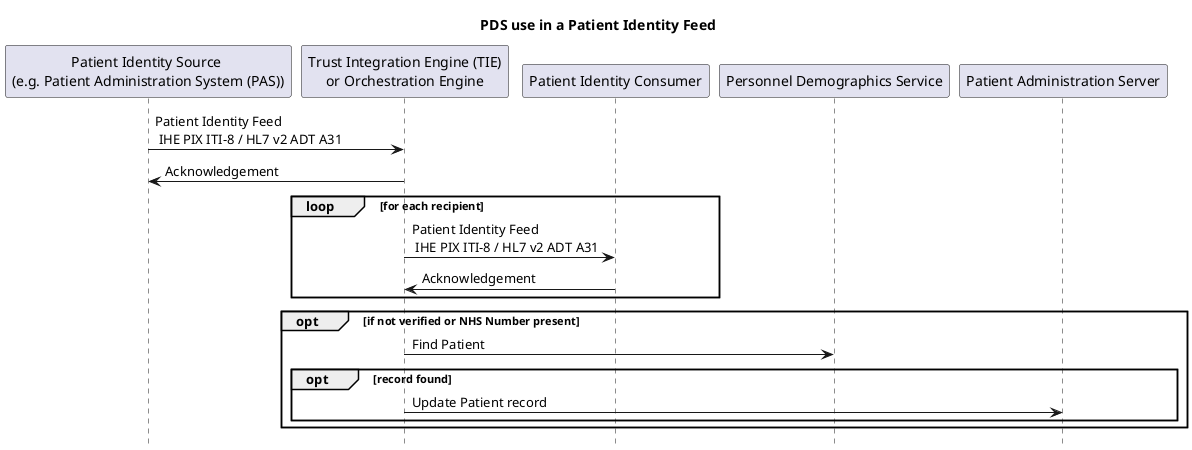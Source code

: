 @startuml

hide footbox

title "PDS use in a Patient Identity Feed"

participant "Patient Identity Source \n(e.g. Patient Administration System (PAS))" as PEMSource
participant "Trust Integration Engine (TIE)\nor Orchestration Engine" as PEMManager
participant "Patient Identity Consumer" as PEMConsumer
participant "Personnel Demographics Service" as PDS
participant "Patient Administration Server" as PAS


PEMSource -> PEMManager : Patient Identity Feed \n IHE PIX ITI-8 / HL7 v2 ADT A31
PEMManager -> PEMSource : Acknowledgement
loop for each recipient
  PEMManager -> PEMConsumer : Patient Identity Feed \n IHE PIX ITI-8 / HL7 v2 ADT A31
  PEMConsumer -> PEMManager : Acknowledgement
end
opt if not verified or NHS Number present
  PEMManager -> PDS: Find Patient
  opt record found
    PEMManager -> PAS: Update Patient record
  end
end

@enduml
